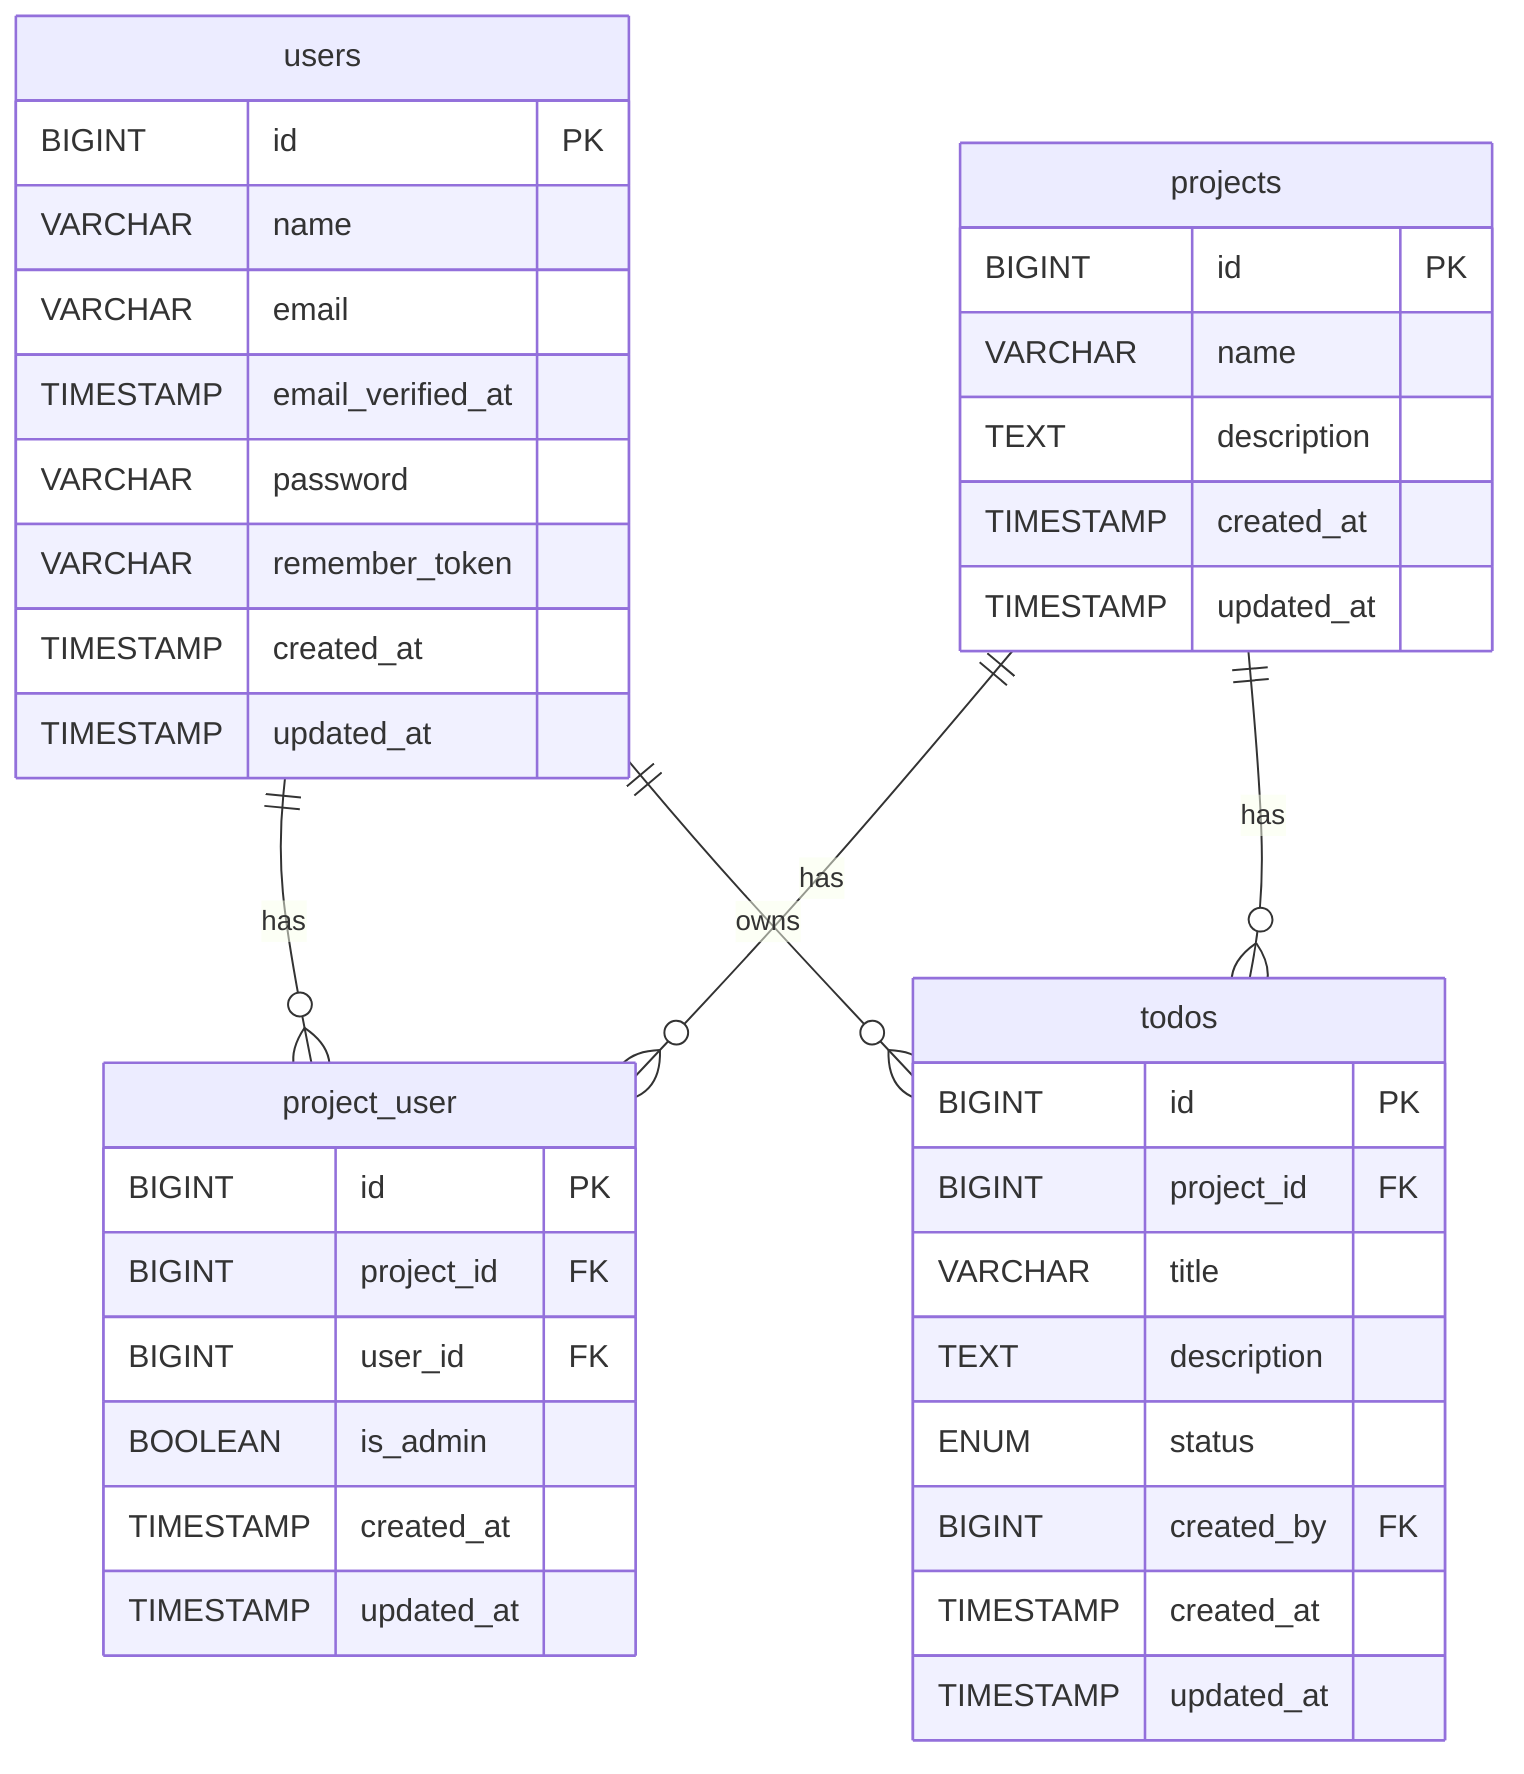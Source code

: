 erDiagram
    users {
        BIGINT id PK
        VARCHAR name
        VARCHAR email
        TIMESTAMP email_verified_at
        VARCHAR password
        VARCHAR remember_token
        TIMESTAMP created_at
        TIMESTAMP updated_at
    }
    
    projects {
        BIGINT id PK
        VARCHAR name
        TEXT description
        TIMESTAMP created_at
        TIMESTAMP updated_at
    }
    
    project_user {
        BIGINT id PK
        BIGINT project_id FK
        BIGINT user_id FK
        BOOLEAN is_admin
        TIMESTAMP created_at
        TIMESTAMP updated_at
    }
    
    todos {
        BIGINT id PK
        BIGINT project_id FK
        VARCHAR title
        TEXT description
        ENUM status
        BIGINT created_by FK
        TIMESTAMP created_at
        TIMESTAMP updated_at
    }

    users ||--o{ project_user: "has"
    projects ||--o{ project_user: "has"
    projects ||--o{ todos: "has"
    users ||--o{ todos: "owns"